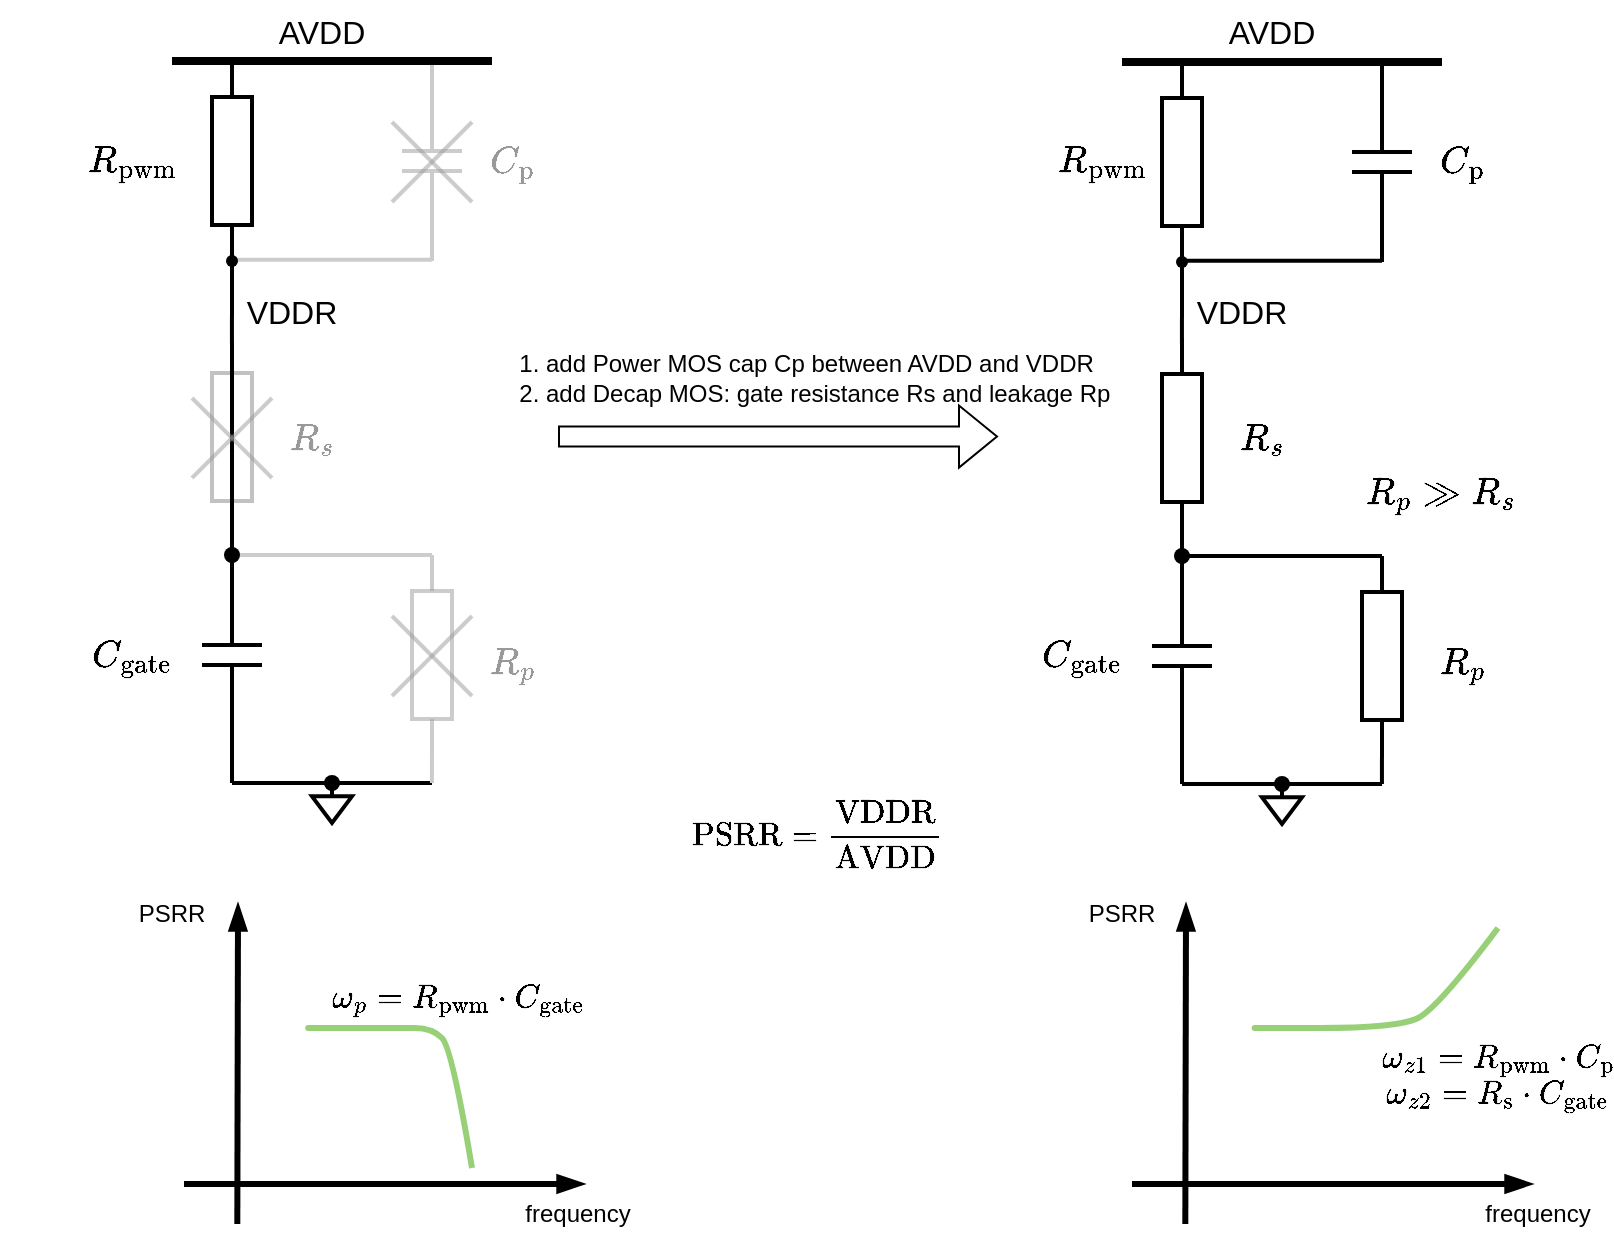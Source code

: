 <mxfile version="24.7.6">
  <diagram name="Page-1" id="YuE_GhEYr4UN-xfLbkZQ">
    <mxGraphModel dx="796" dy="619" grid="1" gridSize="10" guides="1" tooltips="1" connect="1" arrows="1" fold="1" page="1" pageScale="1" pageWidth="850" pageHeight="1100" math="1" shadow="0">
      <root>
        <mxCell id="0" />
        <mxCell id="1" parent="0" />
        <mxCell id="eS1aWTDM6hAk5lM-BrTF-2" value="" style="pointerEvents=1;verticalLabelPosition=bottom;shadow=0;dashed=0;align=center;html=1;verticalAlign=top;shape=mxgraph.electrical.resistors.resistor_1;direction=south;strokeWidth=2;" parent="1" vertex="1">
          <mxGeometry x="682" y="526" width="20" height="100" as="geometry" />
        </mxCell>
        <mxCell id="eS1aWTDM6hAk5lM-BrTF-3" value="" style="pointerEvents=1;verticalLabelPosition=bottom;shadow=0;dashed=0;align=center;html=1;verticalAlign=top;shape=mxgraph.electrical.capacitors.capacitor_1;direction=south;strokeWidth=2;" parent="1" vertex="1">
          <mxGeometry x="577" y="526" width="30" height="100" as="geometry" />
        </mxCell>
        <mxCell id="eS1aWTDM6hAk5lM-BrTF-4" value="" style="pointerEvents=1;verticalLabelPosition=bottom;shadow=0;dashed=0;align=center;html=1;verticalAlign=top;shape=mxgraph.electrical.resistors.resistor_1;direction=south;strokeWidth=2;" parent="1" vertex="1">
          <mxGeometry x="582" y="417" width="20" height="100" as="geometry" />
        </mxCell>
        <mxCell id="eS1aWTDM6hAk5lM-BrTF-13" value="" style="endArrow=none;html=1;rounded=0;strokeWidth=2;" parent="1" edge="1">
          <mxGeometry width="50" height="50" relative="1" as="geometry">
            <mxPoint x="592" y="640" as="sourcePoint" />
            <mxPoint x="692" y="640" as="targetPoint" />
          </mxGeometry>
        </mxCell>
        <mxCell id="eS1aWTDM6hAk5lM-BrTF-14" value="" style="endArrow=none;html=1;rounded=0;strokeWidth=2;" parent="1" edge="1">
          <mxGeometry width="50" height="50" relative="1" as="geometry">
            <mxPoint x="592" y="640" as="sourcePoint" />
            <mxPoint x="592" y="600" as="targetPoint" />
          </mxGeometry>
        </mxCell>
        <mxCell id="eS1aWTDM6hAk5lM-BrTF-15" value="" style="endArrow=none;html=1;rounded=0;strokeWidth=2;" parent="1" edge="1">
          <mxGeometry width="50" height="50" relative="1" as="geometry">
            <mxPoint x="691.96" y="640" as="sourcePoint" />
            <mxPoint x="692" y="620" as="targetPoint" />
          </mxGeometry>
        </mxCell>
        <mxCell id="eS1aWTDM6hAk5lM-BrTF-16" value="" style="endArrow=none;html=1;rounded=0;strokeWidth=2;" parent="1" edge="1">
          <mxGeometry width="50" height="50" relative="1" as="geometry">
            <mxPoint x="592" y="526" as="sourcePoint" />
            <mxPoint x="692" y="526" as="targetPoint" />
          </mxGeometry>
        </mxCell>
        <mxCell id="eS1aWTDM6hAk5lM-BrTF-17" value="" style="endArrow=none;html=1;rounded=0;exitX=0;exitY=0.5;exitDx=0;exitDy=0;exitPerimeter=0;strokeWidth=2;" parent="1" source="eS1aWTDM6hAk5lM-BrTF-3" edge="1">
          <mxGeometry width="50" height="50" relative="1" as="geometry">
            <mxPoint x="542" y="526" as="sourcePoint" />
            <mxPoint x="592" y="526" as="targetPoint" />
          </mxGeometry>
        </mxCell>
        <mxCell id="eS1aWTDM6hAk5lM-BrTF-18" value="" style="pointerEvents=1;verticalLabelPosition=bottom;shadow=0;dashed=0;align=center;html=1;verticalAlign=top;shape=mxgraph.electrical.signal_sources.signal_ground;strokeWidth=2;" parent="1" vertex="1">
          <mxGeometry x="632" y="640" width="20" height="20" as="geometry" />
        </mxCell>
        <mxCell id="eS1aWTDM6hAk5lM-BrTF-19" value="" style="shape=waypoint;sketch=0;fillStyle=solid;size=6;pointerEvents=1;points=[];fillColor=none;resizable=0;rotatable=0;perimeter=centerPerimeter;snapToPoint=1;strokeWidth=2;" parent="1" vertex="1">
          <mxGeometry x="632" y="630" width="20" height="20" as="geometry" />
        </mxCell>
        <mxCell id="eS1aWTDM6hAk5lM-BrTF-20" value="" style="shape=waypoint;sketch=0;fillStyle=solid;size=6;pointerEvents=1;points=[];fillColor=none;resizable=0;rotatable=0;perimeter=centerPerimeter;snapToPoint=1;strokeWidth=2;" parent="1" vertex="1">
          <mxGeometry x="582" y="516" width="20" height="20" as="geometry" />
        </mxCell>
        <mxCell id="eS1aWTDM6hAk5lM-BrTF-21" value="" style="endArrow=none;html=1;rounded=0;exitX=0;exitY=0.5;exitDx=0;exitDy=0;exitPerimeter=0;entryX=1;entryY=0.5;entryDx=0;entryDy=0;entryPerimeter=0;strokeWidth=2;" parent="1" source="eS1aWTDM6hAk5lM-BrTF-3" target="eS1aWTDM6hAk5lM-BrTF-4" edge="1">
          <mxGeometry width="50" height="50" relative="1" as="geometry">
            <mxPoint x="542" y="570" as="sourcePoint" />
            <mxPoint x="592" y="520" as="targetPoint" />
          </mxGeometry>
        </mxCell>
        <mxCell id="eS1aWTDM6hAk5lM-BrTF-24" value="&lt;font style=&quot;font-size: 16px;&quot;&gt;$$R_s$$&lt;/font&gt;" style="text;html=1;align=center;verticalAlign=middle;whiteSpace=wrap;rounded=0;strokeWidth=2;" parent="1" vertex="1">
          <mxGeometry x="602" y="452" width="60" height="30" as="geometry" />
        </mxCell>
        <mxCell id="eS1aWTDM6hAk5lM-BrTF-25" value="&lt;font style=&quot;font-size: 16px;&quot;&gt;$$C_\text{gate}$$&lt;/font&gt;" style="text;html=1;align=center;verticalAlign=middle;whiteSpace=wrap;rounded=0;strokeWidth=2;" parent="1" vertex="1">
          <mxGeometry x="512" y="561" width="60" height="30" as="geometry" />
        </mxCell>
        <mxCell id="eS1aWTDM6hAk5lM-BrTF-27" value="&lt;font style=&quot;font-size: 16px;&quot;&gt;$$R_p$$&lt;/font&gt;" style="text;html=1;align=center;verticalAlign=middle;whiteSpace=wrap;rounded=0;strokeWidth=2;" parent="1" vertex="1">
          <mxGeometry x="702" y="565" width="60" height="30" as="geometry" />
        </mxCell>
        <mxCell id="eS1aWTDM6hAk5lM-BrTF-29" value="&lt;font style=&quot;font-size: 16px;&quot;&gt;$$R_p \gg R_s $$&lt;/font&gt;" style="text;html=1;align=center;verticalAlign=middle;whiteSpace=wrap;rounded=0;strokeWidth=2;" parent="1" vertex="1">
          <mxGeometry x="692" y="480" width="60" height="30" as="geometry" />
        </mxCell>
        <mxCell id="RBefSFkuv1tgeViYOShV-1" value="" style="pointerEvents=1;verticalLabelPosition=bottom;shadow=0;dashed=0;align=center;html=1;verticalAlign=top;shape=mxgraph.electrical.resistors.resistor_1;direction=south;strokeWidth=2;" parent="1" vertex="1">
          <mxGeometry x="582" y="279" width="20" height="100" as="geometry" />
        </mxCell>
        <mxCell id="RBefSFkuv1tgeViYOShV-2" value="" style="pointerEvents=1;verticalLabelPosition=bottom;shadow=0;dashed=0;align=center;html=1;verticalAlign=top;shape=mxgraph.electrical.capacitors.capacitor_1;direction=south;strokeWidth=2;" parent="1" vertex="1">
          <mxGeometry x="677" y="279" width="30" height="100" as="geometry" />
        </mxCell>
        <mxCell id="RBefSFkuv1tgeViYOShV-3" value="" style="endArrow=none;html=1;rounded=0;strokeWidth=2;" parent="1" edge="1">
          <mxGeometry width="50" height="50" relative="1" as="geometry">
            <mxPoint x="592" y="378.43" as="sourcePoint" />
            <mxPoint x="692" y="378.43" as="targetPoint" />
          </mxGeometry>
        </mxCell>
        <mxCell id="RBefSFkuv1tgeViYOShV-4" value="" style="endArrow=none;html=1;rounded=0;strokeWidth=4;" parent="1" edge="1">
          <mxGeometry width="50" height="50" relative="1" as="geometry">
            <mxPoint x="562" y="279" as="sourcePoint" />
            <mxPoint x="722" y="279" as="targetPoint" />
          </mxGeometry>
        </mxCell>
        <mxCell id="RBefSFkuv1tgeViYOShV-5" value="" style="endArrow=none;html=1;rounded=0;strokeWidth=2;entryX=0.833;entryY=0.667;entryDx=0;entryDy=0;entryPerimeter=0;" parent="1" source="RBefSFkuv1tgeViYOShV-6" edge="1">
          <mxGeometry width="50" height="50" relative="1" as="geometry">
            <mxPoint x="592" y="330" as="sourcePoint" />
            <mxPoint x="591.98" y="420.01" as="targetPoint" />
          </mxGeometry>
        </mxCell>
        <mxCell id="RBefSFkuv1tgeViYOShV-6" value="" style="shape=waypoint;sketch=0;fillStyle=solid;size=6;pointerEvents=1;points=[];fillColor=none;resizable=0;rotatable=0;perimeter=centerPerimeter;snapToPoint=1;" parent="1" vertex="1">
          <mxGeometry x="582" y="369" width="20" height="20" as="geometry" />
        </mxCell>
        <mxCell id="RBefSFkuv1tgeViYOShV-7" value="&lt;font style=&quot;font-size: 16px;&quot;&gt;AVDD&lt;/font&gt;" style="text;html=1;align=center;verticalAlign=middle;whiteSpace=wrap;rounded=0;strokeWidth=2;" parent="1" vertex="1">
          <mxGeometry x="607" y="249" width="60" height="30" as="geometry" />
        </mxCell>
        <mxCell id="RBefSFkuv1tgeViYOShV-8" value="&lt;font style=&quot;font-size: 16px;&quot;&gt;VDDR&lt;/font&gt;" style="text;html=1;align=center;verticalAlign=middle;whiteSpace=wrap;rounded=0;strokeWidth=2;" parent="1" vertex="1">
          <mxGeometry x="592" y="389" width="60" height="30" as="geometry" />
        </mxCell>
        <mxCell id="RBefSFkuv1tgeViYOShV-9" value="" style="pointerEvents=1;verticalLabelPosition=bottom;shadow=0;dashed=0;align=center;html=1;verticalAlign=top;shape=mxgraph.electrical.resistors.resistor_1;direction=south;strokeWidth=2;strokeColor=#999999;opacity=50;" parent="1" vertex="1">
          <mxGeometry x="207" y="525.5" width="20" height="100" as="geometry" />
        </mxCell>
        <mxCell id="RBefSFkuv1tgeViYOShV-10" value="" style="pointerEvents=1;verticalLabelPosition=bottom;shadow=0;dashed=0;align=center;html=1;verticalAlign=top;shape=mxgraph.electrical.capacitors.capacitor_1;direction=south;strokeWidth=2;" parent="1" vertex="1">
          <mxGeometry x="102" y="525.5" width="30" height="100" as="geometry" />
        </mxCell>
        <mxCell id="RBefSFkuv1tgeViYOShV-11" value="" style="pointerEvents=1;verticalLabelPosition=bottom;shadow=0;dashed=0;align=center;html=1;verticalAlign=top;shape=mxgraph.electrical.resistors.resistor_1;direction=south;strokeWidth=2;strokeColor=#999999;opacity=60;" parent="1" vertex="1">
          <mxGeometry x="107" y="416.5" width="20" height="100" as="geometry" />
        </mxCell>
        <mxCell id="RBefSFkuv1tgeViYOShV-12" value="" style="endArrow=none;html=1;rounded=0;strokeWidth=2;" parent="1" edge="1">
          <mxGeometry width="50" height="50" relative="1" as="geometry">
            <mxPoint x="117" y="639.5" as="sourcePoint" />
            <mxPoint x="217" y="639.5" as="targetPoint" />
          </mxGeometry>
        </mxCell>
        <mxCell id="RBefSFkuv1tgeViYOShV-13" value="" style="endArrow=none;html=1;rounded=0;strokeWidth=2;" parent="1" edge="1">
          <mxGeometry width="50" height="50" relative="1" as="geometry">
            <mxPoint x="117" y="639.5" as="sourcePoint" />
            <mxPoint x="117" y="599.5" as="targetPoint" />
          </mxGeometry>
        </mxCell>
        <mxCell id="RBefSFkuv1tgeViYOShV-14" value="" style="endArrow=none;html=1;rounded=0;strokeWidth=2;strokeColor=#CCCCCC;" parent="1" edge="1">
          <mxGeometry width="50" height="50" relative="1" as="geometry">
            <mxPoint x="216.96" y="639.5" as="sourcePoint" />
            <mxPoint x="217" y="619.5" as="targetPoint" />
          </mxGeometry>
        </mxCell>
        <mxCell id="RBefSFkuv1tgeViYOShV-15" value="" style="endArrow=none;html=1;rounded=0;strokeWidth=2;strokeColor=#CCCCCC;" parent="1" edge="1">
          <mxGeometry width="50" height="50" relative="1" as="geometry">
            <mxPoint x="117" y="525.5" as="sourcePoint" />
            <mxPoint x="217" y="525.5" as="targetPoint" />
          </mxGeometry>
        </mxCell>
        <mxCell id="RBefSFkuv1tgeViYOShV-16" value="" style="endArrow=none;html=1;rounded=0;exitX=0;exitY=0.5;exitDx=0;exitDy=0;exitPerimeter=0;strokeWidth=2;" parent="1" source="RBefSFkuv1tgeViYOShV-10" edge="1">
          <mxGeometry width="50" height="50" relative="1" as="geometry">
            <mxPoint x="67" y="525.5" as="sourcePoint" />
            <mxPoint x="117" y="525.5" as="targetPoint" />
          </mxGeometry>
        </mxCell>
        <mxCell id="RBefSFkuv1tgeViYOShV-17" value="" style="pointerEvents=1;verticalLabelPosition=bottom;shadow=0;dashed=0;align=center;html=1;verticalAlign=top;shape=mxgraph.electrical.signal_sources.signal_ground;strokeWidth=2;" parent="1" vertex="1">
          <mxGeometry x="157" y="639.5" width="20" height="20" as="geometry" />
        </mxCell>
        <mxCell id="RBefSFkuv1tgeViYOShV-18" value="" style="shape=waypoint;sketch=0;fillStyle=solid;size=6;pointerEvents=1;points=[];fillColor=none;resizable=0;rotatable=0;perimeter=centerPerimeter;snapToPoint=1;strokeWidth=2;" parent="1" vertex="1">
          <mxGeometry x="157" y="629.5" width="20" height="20" as="geometry" />
        </mxCell>
        <mxCell id="RBefSFkuv1tgeViYOShV-19" value="" style="shape=waypoint;sketch=0;fillStyle=solid;size=6;pointerEvents=1;points=[];fillColor=none;resizable=0;rotatable=0;perimeter=centerPerimeter;snapToPoint=1;strokeWidth=2;" parent="1" vertex="1">
          <mxGeometry x="107" y="515.5" width="20" height="20" as="geometry" />
        </mxCell>
        <mxCell id="RBefSFkuv1tgeViYOShV-20" value="" style="endArrow=none;html=1;rounded=0;exitX=0;exitY=0.5;exitDx=0;exitDy=0;exitPerimeter=0;entryX=1;entryY=0.5;entryDx=0;entryDy=0;entryPerimeter=0;strokeWidth=2;" parent="1" source="RBefSFkuv1tgeViYOShV-10" target="RBefSFkuv1tgeViYOShV-11" edge="1">
          <mxGeometry width="50" height="50" relative="1" as="geometry">
            <mxPoint x="67" y="569.5" as="sourcePoint" />
            <mxPoint x="117" y="519.5" as="targetPoint" />
          </mxGeometry>
        </mxCell>
        <mxCell id="RBefSFkuv1tgeViYOShV-21" value="&lt;font color=&quot;#999999&quot; style=&quot;font-size: 16px;&quot;&gt;$$R_s$$&lt;/font&gt;" style="text;html=1;align=center;verticalAlign=middle;whiteSpace=wrap;rounded=0;strokeWidth=2;" parent="1" vertex="1">
          <mxGeometry x="127" y="451.5" width="60" height="30" as="geometry" />
        </mxCell>
        <mxCell id="RBefSFkuv1tgeViYOShV-22" value="&lt;font style=&quot;font-size: 16px;&quot;&gt;$$C_\text{gate}$$&lt;/font&gt;" style="text;html=1;align=center;verticalAlign=middle;whiteSpace=wrap;rounded=0;strokeWidth=2;" parent="1" vertex="1">
          <mxGeometry x="37" y="560.5" width="60" height="30" as="geometry" />
        </mxCell>
        <mxCell id="RBefSFkuv1tgeViYOShV-23" value="&lt;font color=&quot;#999999&quot; style=&quot;font-size: 16px;&quot;&gt;$$R_p$$&lt;/font&gt;" style="text;html=1;align=center;verticalAlign=middle;whiteSpace=wrap;rounded=0;strokeWidth=2;" parent="1" vertex="1">
          <mxGeometry x="227" y="564.5" width="60" height="30" as="geometry" />
        </mxCell>
        <mxCell id="RBefSFkuv1tgeViYOShV-25" value="" style="pointerEvents=1;verticalLabelPosition=bottom;shadow=0;dashed=0;align=center;html=1;verticalAlign=top;shape=mxgraph.electrical.resistors.resistor_1;direction=south;strokeWidth=2;" parent="1" vertex="1">
          <mxGeometry x="107" y="278.5" width="20" height="100" as="geometry" />
        </mxCell>
        <mxCell id="RBefSFkuv1tgeViYOShV-26" value="" style="pointerEvents=1;verticalLabelPosition=bottom;shadow=0;dashed=0;align=center;html=1;verticalAlign=top;shape=mxgraph.electrical.capacitors.capacitor_1;direction=south;strokeWidth=2;fillColor=#bac8d3;strokeColor=#999999;opacity=50;" parent="1" vertex="1">
          <mxGeometry x="202" y="278.5" width="30" height="100" as="geometry" />
        </mxCell>
        <mxCell id="RBefSFkuv1tgeViYOShV-27" value="" style="endArrow=none;html=1;rounded=0;strokeWidth=2;strokeColor=#CCCCCC;" parent="1" edge="1">
          <mxGeometry width="50" height="50" relative="1" as="geometry">
            <mxPoint x="117" y="377.93" as="sourcePoint" />
            <mxPoint x="217" y="377.93" as="targetPoint" />
          </mxGeometry>
        </mxCell>
        <mxCell id="RBefSFkuv1tgeViYOShV-28" value="" style="endArrow=none;html=1;rounded=0;strokeWidth=4;" parent="1" edge="1">
          <mxGeometry width="50" height="50" relative="1" as="geometry">
            <mxPoint x="87" y="278.5" as="sourcePoint" />
            <mxPoint x="247" y="278.5" as="targetPoint" />
          </mxGeometry>
        </mxCell>
        <mxCell id="RBefSFkuv1tgeViYOShV-29" value="" style="endArrow=none;html=1;rounded=0;strokeWidth=2;entryX=0.833;entryY=0.667;entryDx=0;entryDy=0;entryPerimeter=0;" parent="1" source="RBefSFkuv1tgeViYOShV-30" edge="1">
          <mxGeometry width="50" height="50" relative="1" as="geometry">
            <mxPoint x="117" y="329.5" as="sourcePoint" />
            <mxPoint x="116.98" y="419.51" as="targetPoint" />
          </mxGeometry>
        </mxCell>
        <mxCell id="RBefSFkuv1tgeViYOShV-30" value="" style="shape=waypoint;sketch=0;fillStyle=solid;size=6;pointerEvents=1;points=[];fillColor=none;resizable=0;rotatable=0;perimeter=centerPerimeter;snapToPoint=1;" parent="1" vertex="1">
          <mxGeometry x="107" y="368.5" width="20" height="20" as="geometry" />
        </mxCell>
        <mxCell id="RBefSFkuv1tgeViYOShV-31" value="&lt;font style=&quot;font-size: 16px;&quot;&gt;AVDD&lt;/font&gt;" style="text;html=1;align=center;verticalAlign=middle;whiteSpace=wrap;rounded=0;strokeWidth=2;" parent="1" vertex="1">
          <mxGeometry x="132" y="248.5" width="60" height="30" as="geometry" />
        </mxCell>
        <mxCell id="RBefSFkuv1tgeViYOShV-32" value="&lt;font style=&quot;font-size: 16px;&quot;&gt;VDDR&lt;/font&gt;" style="text;html=1;align=center;verticalAlign=middle;whiteSpace=wrap;rounded=0;strokeWidth=2;" parent="1" vertex="1">
          <mxGeometry x="117" y="388.5" width="60" height="30" as="geometry" />
        </mxCell>
        <mxCell id="RBefSFkuv1tgeViYOShV-33" value="&lt;font style=&quot;font-size: 16px;&quot;&gt;$$R_\text{pwm}$$&lt;/font&gt;" style="text;html=1;align=center;verticalAlign=middle;whiteSpace=wrap;rounded=0;strokeWidth=2;" parent="1" vertex="1">
          <mxGeometry x="37" y="313.5" width="60" height="30" as="geometry" />
        </mxCell>
        <mxCell id="RBefSFkuv1tgeViYOShV-34" value="&lt;font style=&quot;font-size: 16px;&quot;&gt;$$R_\text{pwm}$$&lt;/font&gt;" style="text;html=1;align=center;verticalAlign=middle;whiteSpace=wrap;rounded=0;strokeWidth=2;" parent="1" vertex="1">
          <mxGeometry x="522" y="313.5" width="60" height="30" as="geometry" />
        </mxCell>
        <mxCell id="RBefSFkuv1tgeViYOShV-36" value="" style="endArrow=none;html=1;rounded=0;strokeWidth=2;" parent="1" source="RBefSFkuv1tgeViYOShV-11" edge="1">
          <mxGeometry width="50" height="50" relative="1" as="geometry">
            <mxPoint x="117" y="459" as="sourcePoint" />
            <mxPoint x="117" y="419" as="targetPoint" />
            <Array as="points">
              <mxPoint x="117" y="520" />
            </Array>
          </mxGeometry>
        </mxCell>
        <mxCell id="RBefSFkuv1tgeViYOShV-39" value="" style="endArrow=none;html=1;rounded=0;strokeWidth=2;strokeColor=#999999;opacity=50;" parent="1" edge="1">
          <mxGeometry width="50" height="50" relative="1" as="geometry">
            <mxPoint x="237" y="349" as="sourcePoint" />
            <mxPoint x="197" y="309" as="targetPoint" />
          </mxGeometry>
        </mxCell>
        <mxCell id="RBefSFkuv1tgeViYOShV-40" value="" style="endArrow=none;html=1;rounded=0;strokeWidth=2;strokeColor=#999999;opacity=50;" parent="1" edge="1">
          <mxGeometry width="50" height="50" relative="1" as="geometry">
            <mxPoint x="237" y="309" as="sourcePoint" />
            <mxPoint x="197" y="349" as="targetPoint" />
          </mxGeometry>
        </mxCell>
        <mxCell id="RBefSFkuv1tgeViYOShV-41" value="" style="endArrow=none;html=1;rounded=0;strokeWidth=2;strokeColor=#999999;opacity=50;" parent="1" edge="1">
          <mxGeometry width="50" height="50" relative="1" as="geometry">
            <mxPoint x="237" y="596" as="sourcePoint" />
            <mxPoint x="197" y="556" as="targetPoint" />
          </mxGeometry>
        </mxCell>
        <mxCell id="RBefSFkuv1tgeViYOShV-42" value="" style="endArrow=none;html=1;rounded=0;strokeWidth=2;strokeColor=#999999;opacity=50;" parent="1" edge="1">
          <mxGeometry width="50" height="50" relative="1" as="geometry">
            <mxPoint x="237" y="556" as="sourcePoint" />
            <mxPoint x="197" y="596" as="targetPoint" />
          </mxGeometry>
        </mxCell>
        <mxCell id="RBefSFkuv1tgeViYOShV-43" value="" style="endArrow=none;html=1;rounded=0;strokeWidth=2;strokeColor=#999999;opacity=50;" parent="1" edge="1">
          <mxGeometry width="50" height="50" relative="1" as="geometry">
            <mxPoint x="137" y="487" as="sourcePoint" />
            <mxPoint x="97" y="447" as="targetPoint" />
          </mxGeometry>
        </mxCell>
        <mxCell id="RBefSFkuv1tgeViYOShV-44" value="" style="endArrow=none;html=1;rounded=0;strokeWidth=2;strokeColor=#999999;opacity=50;" parent="1" edge="1">
          <mxGeometry width="50" height="50" relative="1" as="geometry">
            <mxPoint x="137" y="447" as="sourcePoint" />
            <mxPoint x="97" y="487" as="targetPoint" />
          </mxGeometry>
        </mxCell>
        <mxCell id="RBefSFkuv1tgeViYOShV-45" value="&lt;font color=&quot;#999999&quot; style=&quot;font-size: 16px;&quot;&gt;$$C_\text{p}$$&lt;/font&gt;" style="text;html=1;align=center;verticalAlign=middle;whiteSpace=wrap;rounded=0;strokeWidth=2;" parent="1" vertex="1">
          <mxGeometry x="227" y="313.5" width="60" height="30" as="geometry" />
        </mxCell>
        <mxCell id="RBefSFkuv1tgeViYOShV-46" value="&lt;font style=&quot;font-size: 16px;&quot;&gt;$$C_\text{p}$$&lt;/font&gt;" style="text;html=1;align=center;verticalAlign=middle;whiteSpace=wrap;rounded=0;strokeWidth=2;" parent="1" vertex="1">
          <mxGeometry x="702" y="314" width="60" height="30" as="geometry" />
        </mxCell>
        <mxCell id="RBefSFkuv1tgeViYOShV-47" value="" style="shape=flexArrow;endArrow=classic;html=1;rounded=0;" parent="1" edge="1">
          <mxGeometry width="50" height="50" relative="1" as="geometry">
            <mxPoint x="280" y="466.3" as="sourcePoint" />
            <mxPoint x="500" y="466.3" as="targetPoint" />
          </mxGeometry>
        </mxCell>
        <mxCell id="RBefSFkuv1tgeViYOShV-48" value="&lt;ol&gt;&lt;li&gt;&lt;font style=&quot;font-size: 12px;&quot;&gt;add Power MOS cap Cp between AVDD and VDDR&lt;/font&gt;&lt;/li&gt;&lt;li&gt;&lt;font style=&quot;font-size: 12px;&quot;&gt;add Decap MOS: gate resistance Rs and leakage Rp&lt;/font&gt;&lt;/li&gt;&lt;/ol&gt;" style="text;html=1;align=left;verticalAlign=middle;whiteSpace=wrap;rounded=0;" parent="1" vertex="1">
          <mxGeometry x="232" y="422" width="330" height="30" as="geometry" />
        </mxCell>
        <mxCell id="RBefSFkuv1tgeViYOShV-49" value="" style="endArrow=blockThin;html=1;rounded=0;endFill=1;strokeWidth=3;" parent="1" edge="1">
          <mxGeometry width="50" height="50" relative="1" as="geometry">
            <mxPoint x="93" y="840" as="sourcePoint" />
            <mxPoint x="293" y="840" as="targetPoint" />
          </mxGeometry>
        </mxCell>
        <mxCell id="RBefSFkuv1tgeViYOShV-50" value="" style="endArrow=blockThin;html=1;rounded=0;endFill=1;strokeWidth=3;" parent="1" edge="1">
          <mxGeometry width="50" height="50" relative="1" as="geometry">
            <mxPoint x="119.66" y="860" as="sourcePoint" />
            <mxPoint x="120" y="700" as="targetPoint" />
          </mxGeometry>
        </mxCell>
        <mxCell id="RBefSFkuv1tgeViYOShV-51" value="" style="curved=1;endArrow=none;html=1;rounded=0;endFill=0;strokeColor=#97D077;strokeWidth=3;" parent="1" edge="1">
          <mxGeometry width="50" height="50" relative="1" as="geometry">
            <mxPoint x="160" y="762" as="sourcePoint" />
            <mxPoint x="237" y="832" as="targetPoint" />
            <Array as="points">
              <mxPoint x="147" y="762" />
              <mxPoint x="190" y="762" />
              <mxPoint x="200" y="762" />
              <mxPoint x="217" y="762" />
              <mxPoint x="227" y="772" />
            </Array>
          </mxGeometry>
        </mxCell>
        <mxCell id="RBefSFkuv1tgeViYOShV-52" value="&lt;font style=&quot;font-size: 14px;&quot;&gt;$$\omega_p = R_\text{pwm}\cdot C_\text{gate}&amp;nbsp;$$&lt;/font&gt;" style="text;html=1;align=center;verticalAlign=middle;whiteSpace=wrap;rounded=0;strokeWidth=3;" parent="1" vertex="1">
          <mxGeometry x="200" y="732" width="60" height="30" as="geometry" />
        </mxCell>
        <mxCell id="RBefSFkuv1tgeViYOShV-53" value="" style="endArrow=blockThin;html=1;rounded=0;endFill=1;strokeWidth=3;" parent="1" edge="1">
          <mxGeometry width="50" height="50" relative="1" as="geometry">
            <mxPoint x="567" y="840" as="sourcePoint" />
            <mxPoint x="767" y="840" as="targetPoint" />
          </mxGeometry>
        </mxCell>
        <mxCell id="RBefSFkuv1tgeViYOShV-54" value="" style="endArrow=blockThin;html=1;rounded=0;endFill=1;strokeWidth=3;" parent="1" edge="1">
          <mxGeometry width="50" height="50" relative="1" as="geometry">
            <mxPoint x="593.66" y="860" as="sourcePoint" />
            <mxPoint x="594" y="700" as="targetPoint" />
          </mxGeometry>
        </mxCell>
        <mxCell id="RBefSFkuv1tgeViYOShV-55" value="" style="curved=1;endArrow=none;html=1;rounded=0;endFill=0;strokeColor=#97D077;strokeWidth=3;" parent="1" edge="1">
          <mxGeometry width="50" height="50" relative="1" as="geometry">
            <mxPoint x="630" y="762" as="sourcePoint" />
            <mxPoint x="750" y="712" as="targetPoint" />
            <Array as="points">
              <mxPoint x="621" y="762" />
              <mxPoint x="700" y="762" />
              <mxPoint x="720" y="752" />
            </Array>
          </mxGeometry>
        </mxCell>
        <mxCell id="RBefSFkuv1tgeViYOShV-58" value="&lt;font style=&quot;font-size: 14px;&quot;&gt;$$\omega_{z1} = R_\text{pwm}\cdot C_\text{p}&amp;nbsp;$$&lt;/font&gt;" style="text;html=1;align=center;verticalAlign=middle;whiteSpace=wrap;rounded=0;strokeWidth=8;" parent="1" vertex="1">
          <mxGeometry x="720" y="762" width="60" height="30" as="geometry" />
        </mxCell>
        <mxCell id="RBefSFkuv1tgeViYOShV-59" value="&lt;font style=&quot;font-size: 14px;&quot;&gt;$$\omega_{z2} = R_\text{s}\cdot C_\text{gate}&amp;nbsp;$$&lt;/font&gt;" style="text;html=1;align=center;verticalAlign=middle;whiteSpace=wrap;rounded=0;strokeWidth=8;" parent="1" vertex="1">
          <mxGeometry x="720" y="780" width="60" height="30" as="geometry" />
        </mxCell>
        <mxCell id="RBefSFkuv1tgeViYOShV-60" value="&lt;font style=&quot;font-size: 14px;&quot;&gt;$$\text{PSRR}=\frac{\text{VDDR}}{\text{AVDD}}$$&lt;/font&gt;" style="text;html=1;align=center;verticalAlign=middle;whiteSpace=wrap;rounded=0;strokeWidth=8;" parent="1" vertex="1">
          <mxGeometry x="380" y="650" width="60" height="30" as="geometry" />
        </mxCell>
        <mxCell id="RBefSFkuv1tgeViYOShV-61" value="PSRR" style="text;html=1;align=center;verticalAlign=middle;whiteSpace=wrap;rounded=0;" parent="1" vertex="1">
          <mxGeometry x="57" y="690" width="60" height="30" as="geometry" />
        </mxCell>
        <mxCell id="RBefSFkuv1tgeViYOShV-62" value="PSRR" style="text;html=1;align=center;verticalAlign=middle;whiteSpace=wrap;rounded=0;" parent="1" vertex="1">
          <mxGeometry x="532" y="690" width="60" height="30" as="geometry" />
        </mxCell>
        <mxCell id="RBefSFkuv1tgeViYOShV-63" value="frequency" style="text;html=1;align=center;verticalAlign=middle;whiteSpace=wrap;rounded=0;" parent="1" vertex="1">
          <mxGeometry x="260" y="840" width="60" height="30" as="geometry" />
        </mxCell>
        <mxCell id="RBefSFkuv1tgeViYOShV-64" value="frequency" style="text;html=1;align=center;verticalAlign=middle;whiteSpace=wrap;rounded=0;" parent="1" vertex="1">
          <mxGeometry x="740" y="840" width="60" height="30" as="geometry" />
        </mxCell>
      </root>
    </mxGraphModel>
  </diagram>
</mxfile>
